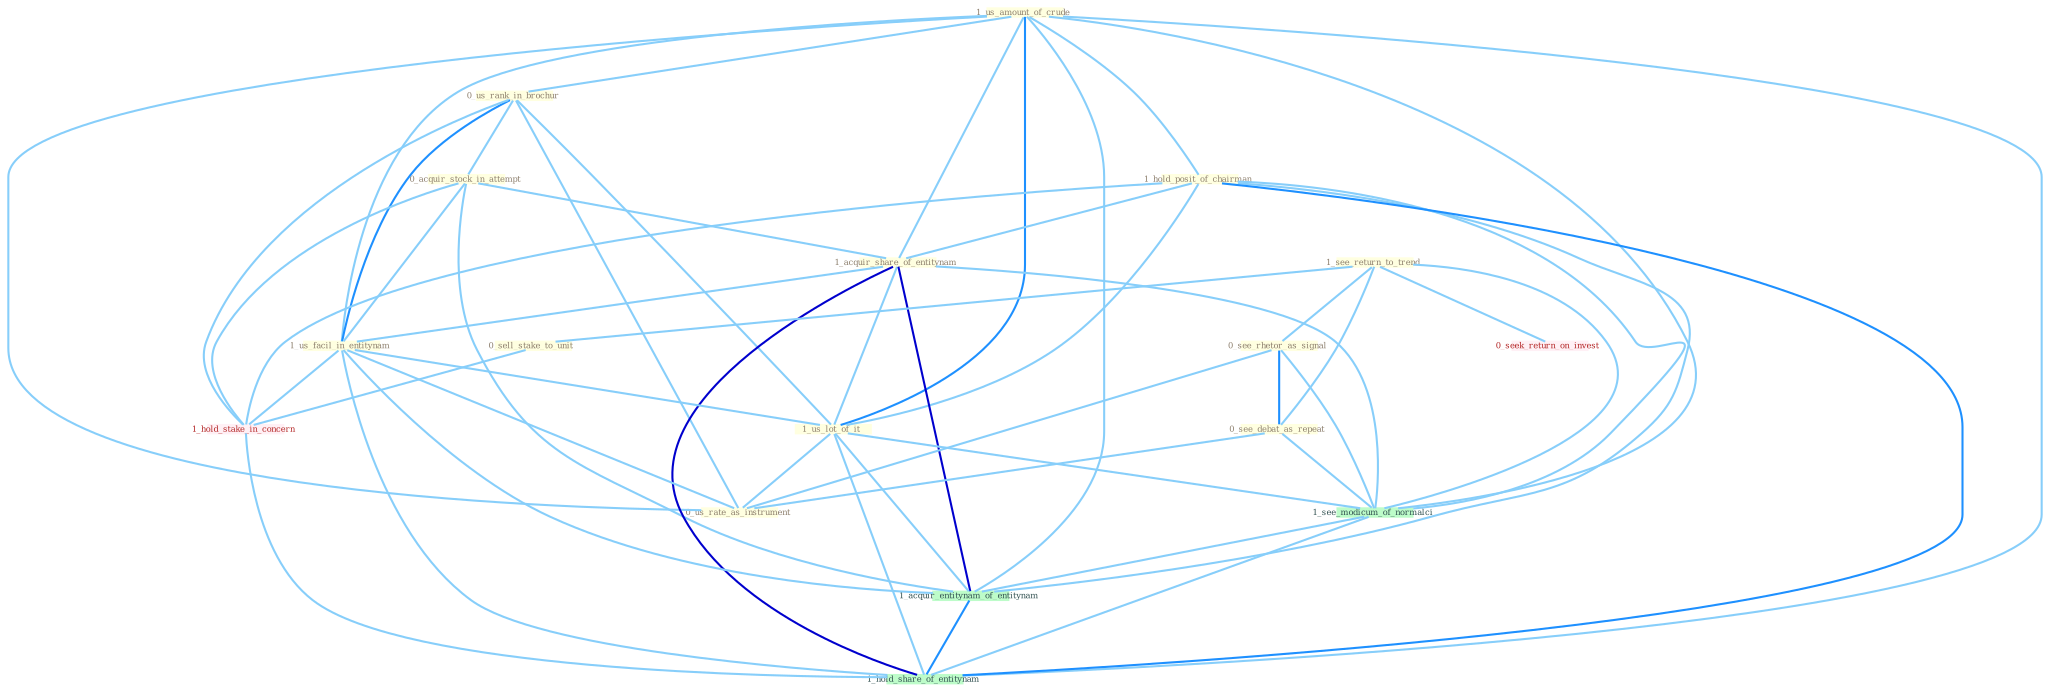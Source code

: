 Graph G{ 
    node
    [shape=polygon,style=filled,width=.5,height=.06,color="#BDFCC9",fixedsize=true,fontsize=4,
    fontcolor="#2f4f4f"];
    {node
    [color="#ffffe0", fontcolor="#8b7d6b"] "1_us_amount_of_crude " "0_us_rank_in_brochur " "0_acquir_stock_in_attempt " "1_hold_posit_of_chairman " "1_acquir_share_of_entitynam " "1_us_facil_in_entitynam " "1_see_return_to_trend " "0_see_rhetor_as_signal " "1_us_lot_of_it " "0_see_debat_as_repeat " "0_us_rate_as_instrument " "0_sell_stake_to_unit "}
{node [color="#fff0f5", fontcolor="#b22222"] "1_hold_stake_in_concern " "0_seek_return_on_invest "}
edge [color="#B0E2FF"];

	"1_us_amount_of_crude " -- "0_us_rank_in_brochur " [w="1", color="#87cefa" ];
	"1_us_amount_of_crude " -- "1_hold_posit_of_chairman " [w="1", color="#87cefa" ];
	"1_us_amount_of_crude " -- "1_acquir_share_of_entitynam " [w="1", color="#87cefa" ];
	"1_us_amount_of_crude " -- "1_us_facil_in_entitynam " [w="1", color="#87cefa" ];
	"1_us_amount_of_crude " -- "1_us_lot_of_it " [w="2", color="#1e90ff" , len=0.8];
	"1_us_amount_of_crude " -- "0_us_rate_as_instrument " [w="1", color="#87cefa" ];
	"1_us_amount_of_crude " -- "1_see_modicum_of_normalci " [w="1", color="#87cefa" ];
	"1_us_amount_of_crude " -- "1_acquir_entitynam_of_entitynam " [w="1", color="#87cefa" ];
	"1_us_amount_of_crude " -- "1_hold_share_of_entitynam " [w="1", color="#87cefa" ];
	"0_us_rank_in_brochur " -- "0_acquir_stock_in_attempt " [w="1", color="#87cefa" ];
	"0_us_rank_in_brochur " -- "1_us_facil_in_entitynam " [w="2", color="#1e90ff" , len=0.8];
	"0_us_rank_in_brochur " -- "1_us_lot_of_it " [w="1", color="#87cefa" ];
	"0_us_rank_in_brochur " -- "0_us_rate_as_instrument " [w="1", color="#87cefa" ];
	"0_us_rank_in_brochur " -- "1_hold_stake_in_concern " [w="1", color="#87cefa" ];
	"0_acquir_stock_in_attempt " -- "1_acquir_share_of_entitynam " [w="1", color="#87cefa" ];
	"0_acquir_stock_in_attempt " -- "1_us_facil_in_entitynam " [w="1", color="#87cefa" ];
	"0_acquir_stock_in_attempt " -- "1_hold_stake_in_concern " [w="1", color="#87cefa" ];
	"0_acquir_stock_in_attempt " -- "1_acquir_entitynam_of_entitynam " [w="1", color="#87cefa" ];
	"1_hold_posit_of_chairman " -- "1_acquir_share_of_entitynam " [w="1", color="#87cefa" ];
	"1_hold_posit_of_chairman " -- "1_us_lot_of_it " [w="1", color="#87cefa" ];
	"1_hold_posit_of_chairman " -- "1_hold_stake_in_concern " [w="1", color="#87cefa" ];
	"1_hold_posit_of_chairman " -- "1_see_modicum_of_normalci " [w="1", color="#87cefa" ];
	"1_hold_posit_of_chairman " -- "1_acquir_entitynam_of_entitynam " [w="1", color="#87cefa" ];
	"1_hold_posit_of_chairman " -- "1_hold_share_of_entitynam " [w="2", color="#1e90ff" , len=0.8];
	"1_acquir_share_of_entitynam " -- "1_us_facil_in_entitynam " [w="1", color="#87cefa" ];
	"1_acquir_share_of_entitynam " -- "1_us_lot_of_it " [w="1", color="#87cefa" ];
	"1_acquir_share_of_entitynam " -- "1_see_modicum_of_normalci " [w="1", color="#87cefa" ];
	"1_acquir_share_of_entitynam " -- "1_acquir_entitynam_of_entitynam " [w="3", color="#0000cd" , len=0.6];
	"1_acquir_share_of_entitynam " -- "1_hold_share_of_entitynam " [w="3", color="#0000cd" , len=0.6];
	"1_us_facil_in_entitynam " -- "1_us_lot_of_it " [w="1", color="#87cefa" ];
	"1_us_facil_in_entitynam " -- "0_us_rate_as_instrument " [w="1", color="#87cefa" ];
	"1_us_facil_in_entitynam " -- "1_hold_stake_in_concern " [w="1", color="#87cefa" ];
	"1_us_facil_in_entitynam " -- "1_acquir_entitynam_of_entitynam " [w="1", color="#87cefa" ];
	"1_us_facil_in_entitynam " -- "1_hold_share_of_entitynam " [w="1", color="#87cefa" ];
	"1_see_return_to_trend " -- "0_see_rhetor_as_signal " [w="1", color="#87cefa" ];
	"1_see_return_to_trend " -- "0_see_debat_as_repeat " [w="1", color="#87cefa" ];
	"1_see_return_to_trend " -- "0_sell_stake_to_unit " [w="1", color="#87cefa" ];
	"1_see_return_to_trend " -- "0_seek_return_on_invest " [w="1", color="#87cefa" ];
	"1_see_return_to_trend " -- "1_see_modicum_of_normalci " [w="1", color="#87cefa" ];
	"0_see_rhetor_as_signal " -- "0_see_debat_as_repeat " [w="2", color="#1e90ff" , len=0.8];
	"0_see_rhetor_as_signal " -- "0_us_rate_as_instrument " [w="1", color="#87cefa" ];
	"0_see_rhetor_as_signal " -- "1_see_modicum_of_normalci " [w="1", color="#87cefa" ];
	"1_us_lot_of_it " -- "0_us_rate_as_instrument " [w="1", color="#87cefa" ];
	"1_us_lot_of_it " -- "1_see_modicum_of_normalci " [w="1", color="#87cefa" ];
	"1_us_lot_of_it " -- "1_acquir_entitynam_of_entitynam " [w="1", color="#87cefa" ];
	"1_us_lot_of_it " -- "1_hold_share_of_entitynam " [w="1", color="#87cefa" ];
	"0_see_debat_as_repeat " -- "0_us_rate_as_instrument " [w="1", color="#87cefa" ];
	"0_see_debat_as_repeat " -- "1_see_modicum_of_normalci " [w="1", color="#87cefa" ];
	"0_sell_stake_to_unit " -- "1_hold_stake_in_concern " [w="1", color="#87cefa" ];
	"1_hold_stake_in_concern " -- "1_hold_share_of_entitynam " [w="1", color="#87cefa" ];
	"1_see_modicum_of_normalci " -- "1_acquir_entitynam_of_entitynam " [w="1", color="#87cefa" ];
	"1_see_modicum_of_normalci " -- "1_hold_share_of_entitynam " [w="1", color="#87cefa" ];
	"1_acquir_entitynam_of_entitynam " -- "1_hold_share_of_entitynam " [w="2", color="#1e90ff" , len=0.8];
}
